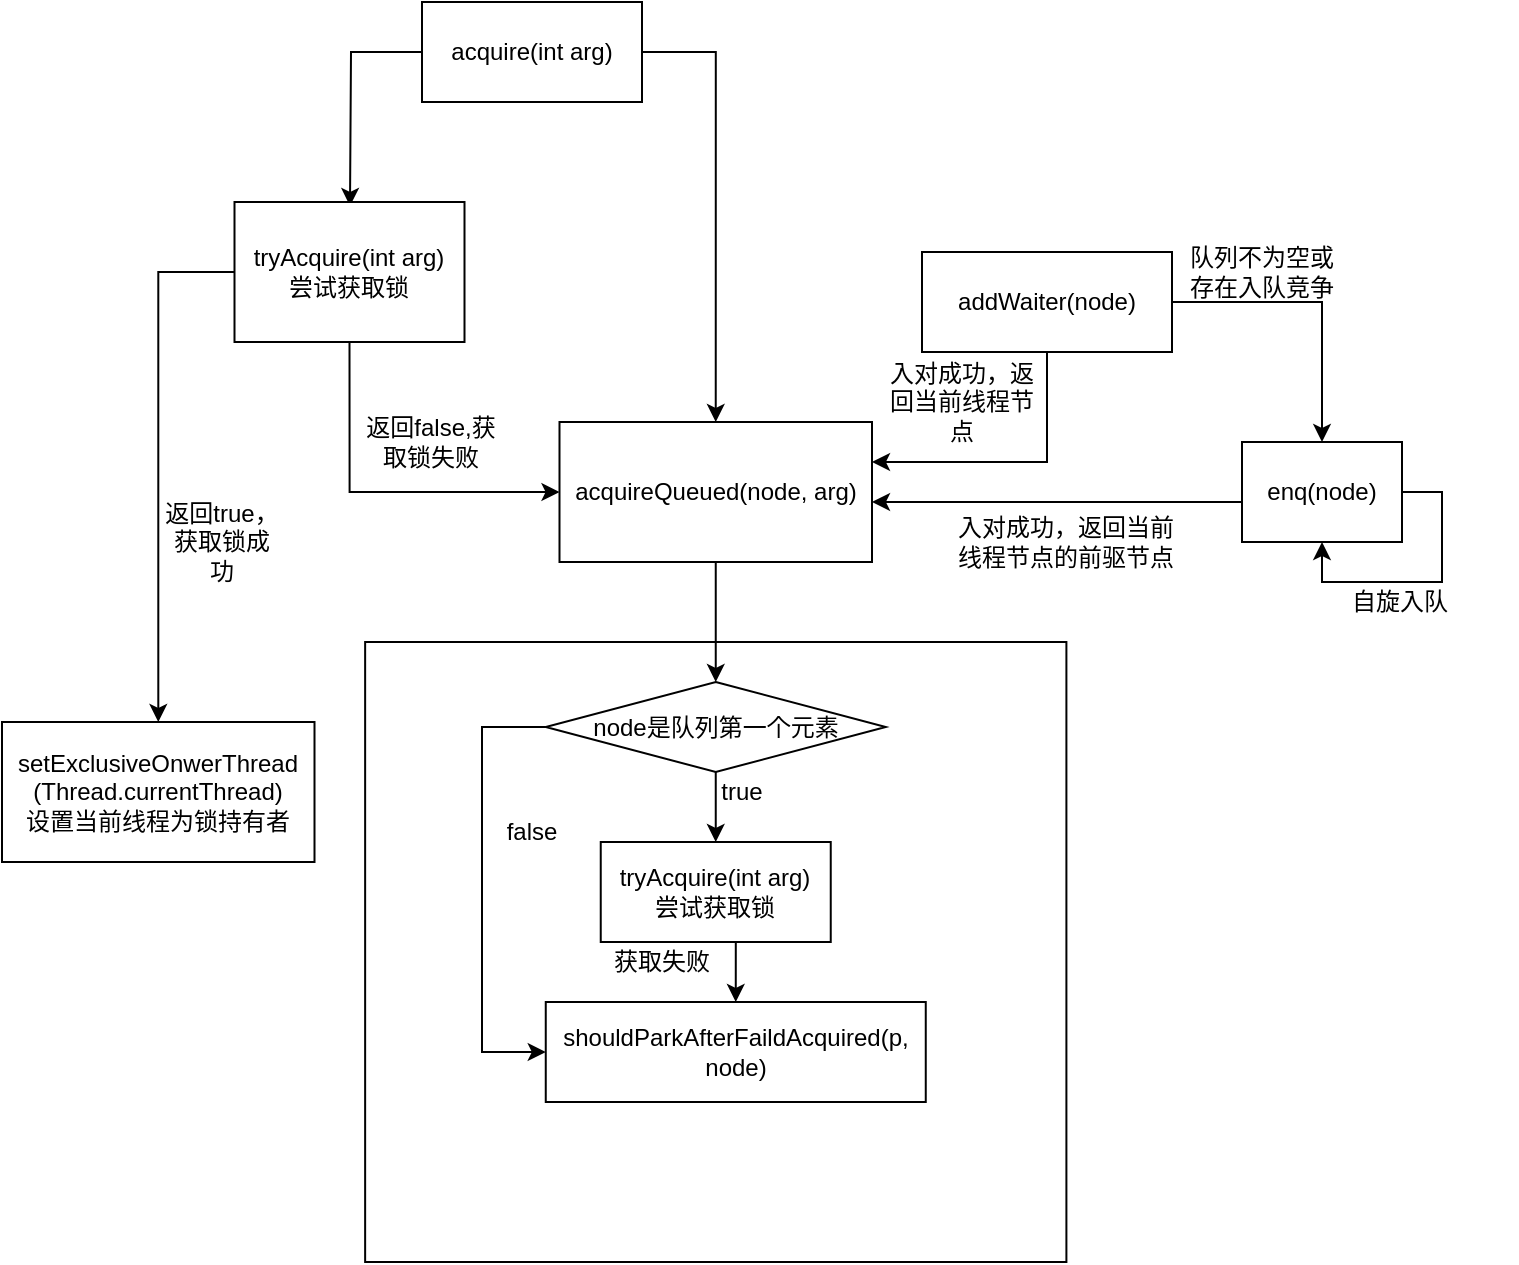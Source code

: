 <mxfile version="13.6.9" type="github"><diagram id="qrDFaGLf0xzPlM7UwCuT" name="Page-1"><mxGraphModel dx="1038" dy="548" grid="1" gridSize="10" guides="1" tooltips="1" connect="1" arrows="1" fold="1" page="1" pageScale="1" pageWidth="827" pageHeight="1169" math="0" shadow="0"><root><mxCell id="0"/><mxCell id="1" parent="0"/><mxCell id="J0R0YMWxKTZNdi-9VlUD-24" value="" style="rounded=0;whiteSpace=wrap;html=1;" parent="1" vertex="1"><mxGeometry x="231.57" y="730" width="350.63" height="310" as="geometry"/></mxCell><mxCell id="J0R0YMWxKTZNdi-9VlUD-5" style="edgeStyle=orthogonalEdgeStyle;rounded=0;orthogonalLoop=1;jettySize=auto;html=1;exitX=0;exitY=0.5;exitDx=0;exitDy=0;" parent="1" source="J0R0YMWxKTZNdi-9VlUD-1" edge="1"><mxGeometry relative="1" as="geometry"><mxPoint x="224" y="512" as="targetPoint"/></mxGeometry></mxCell><mxCell id="J0R0YMWxKTZNdi-9VlUD-6" style="edgeStyle=orthogonalEdgeStyle;rounded=0;orthogonalLoop=1;jettySize=auto;html=1;exitX=1;exitY=0.5;exitDx=0;exitDy=0;entryX=0.5;entryY=0;entryDx=0;entryDy=0;" parent="1" source="J0R0YMWxKTZNdi-9VlUD-1" target="J0R0YMWxKTZNdi-9VlUD-4" edge="1"><mxGeometry relative="1" as="geometry"/></mxCell><mxCell id="J0R0YMWxKTZNdi-9VlUD-1" value="acquire(int arg)" style="rounded=0;whiteSpace=wrap;html=1;" parent="1" vertex="1"><mxGeometry x="260" y="410" width="110" height="50" as="geometry"/></mxCell><mxCell id="J0R0YMWxKTZNdi-9VlUD-8" style="edgeStyle=orthogonalEdgeStyle;rounded=0;orthogonalLoop=1;jettySize=auto;html=1;entryX=0;entryY=0.5;entryDx=0;entryDy=0;exitX=0.5;exitY=1;exitDx=0;exitDy=0;" parent="1" source="J0R0YMWxKTZNdi-9VlUD-2" target="J0R0YMWxKTZNdi-9VlUD-4" edge="1"><mxGeometry relative="1" as="geometry"><mxPoint x="224" y="670" as="targetPoint"/></mxGeometry></mxCell><mxCell id="J0R0YMWxKTZNdi-9VlUD-10" style="edgeStyle=orthogonalEdgeStyle;rounded=0;orthogonalLoop=1;jettySize=auto;html=1;exitX=0;exitY=0.5;exitDx=0;exitDy=0;" parent="1" source="J0R0YMWxKTZNdi-9VlUD-2" target="J0R0YMWxKTZNdi-9VlUD-12" edge="1"><mxGeometry relative="1" as="geometry"><mxPoint x="130" y="841.333" as="targetPoint"/></mxGeometry></mxCell><mxCell id="J0R0YMWxKTZNdi-9VlUD-2" value="tryAcquire(int arg)&lt;br&gt;尝试获取锁" style="rounded=0;whiteSpace=wrap;html=1;" parent="1" vertex="1"><mxGeometry x="166.25" y="510" width="115" height="70" as="geometry"/></mxCell><mxCell id="J0R0YMWxKTZNdi-9VlUD-23" style="edgeStyle=orthogonalEdgeStyle;rounded=0;orthogonalLoop=1;jettySize=auto;html=1;exitX=0.5;exitY=1;exitDx=0;exitDy=0;entryX=0.5;entryY=0;entryDx=0;entryDy=0;" parent="1" source="J0R0YMWxKTZNdi-9VlUD-25" target="J0R0YMWxKTZNdi-9VlUD-22" edge="1"><mxGeometry relative="1" as="geometry"/></mxCell><mxCell id="J0R0YMWxKTZNdi-9VlUD-27" style="edgeStyle=orthogonalEdgeStyle;rounded=0;orthogonalLoop=1;jettySize=auto;html=1;exitX=0.5;exitY=1;exitDx=0;exitDy=0;entryX=0.5;entryY=0;entryDx=0;entryDy=0;" parent="1" source="J0R0YMWxKTZNdi-9VlUD-4" target="J0R0YMWxKTZNdi-9VlUD-25" edge="1"><mxGeometry relative="1" as="geometry"/></mxCell><mxCell id="J0R0YMWxKTZNdi-9VlUD-4" value="acquireQueued(node, arg)" style="rounded=0;whiteSpace=wrap;html=1;" parent="1" vertex="1"><mxGeometry x="328.75" y="620" width="156.25" height="70" as="geometry"/></mxCell><mxCell id="J0R0YMWxKTZNdi-9VlUD-14" style="edgeStyle=orthogonalEdgeStyle;rounded=0;orthogonalLoop=1;jettySize=auto;html=1;exitX=0.5;exitY=1;exitDx=0;exitDy=0;" parent="1" source="J0R0YMWxKTZNdi-9VlUD-7" edge="1"><mxGeometry relative="1" as="geometry"><mxPoint x="485" y="640" as="targetPoint"/><Array as="points"><mxPoint x="573" y="640"/><mxPoint x="485" y="640"/></Array></mxGeometry></mxCell><mxCell id="J0R0YMWxKTZNdi-9VlUD-15" style="edgeStyle=orthogonalEdgeStyle;rounded=0;orthogonalLoop=1;jettySize=auto;html=1;exitX=1;exitY=0.5;exitDx=0;exitDy=0;entryX=0.5;entryY=0;entryDx=0;entryDy=0;" parent="1" source="J0R0YMWxKTZNdi-9VlUD-7" target="J0R0YMWxKTZNdi-9VlUD-13" edge="1"><mxGeometry relative="1" as="geometry"/></mxCell><mxCell id="J0R0YMWxKTZNdi-9VlUD-7" value="addWaiter(node)" style="rounded=0;whiteSpace=wrap;html=1;" parent="1" vertex="1"><mxGeometry x="510" y="535" width="125" height="50" as="geometry"/></mxCell><mxCell id="J0R0YMWxKTZNdi-9VlUD-9" value="返回false,获取锁失败" style="text;html=1;strokeColor=none;fillColor=none;align=center;verticalAlign=middle;whiteSpace=wrap;rounded=0;" parent="1" vertex="1"><mxGeometry x="228.75" y="610" width="71.25" height="40" as="geometry"/></mxCell><mxCell id="J0R0YMWxKTZNdi-9VlUD-11" value="返回true， 获取锁成功" style="text;html=1;strokeColor=none;fillColor=none;align=center;verticalAlign=middle;whiteSpace=wrap;rounded=0;" parent="1" vertex="1"><mxGeometry x="130" y="650" width="60" height="60" as="geometry"/></mxCell><mxCell id="J0R0YMWxKTZNdi-9VlUD-12" value="setExclusiveOnwerThread&lt;br&gt;(Thread.currentThread)&lt;br&gt;设置当前线程为锁持有者" style="rounded=0;whiteSpace=wrap;html=1;" parent="1" vertex="1"><mxGeometry x="50" y="770" width="156.25" height="70" as="geometry"/></mxCell><mxCell id="J0R0YMWxKTZNdi-9VlUD-16" style="edgeStyle=orthogonalEdgeStyle;rounded=0;orthogonalLoop=1;jettySize=auto;html=1;" parent="1" source="J0R0YMWxKTZNdi-9VlUD-13" edge="1"><mxGeometry relative="1" as="geometry"><mxPoint x="485" y="660" as="targetPoint"/><Array as="points"><mxPoint x="485" y="660"/></Array></mxGeometry></mxCell><mxCell id="J0R0YMWxKTZNdi-9VlUD-13" value="enq(node)" style="rounded=0;whiteSpace=wrap;html=1;" parent="1" vertex="1"><mxGeometry x="670" y="630" width="80" height="50" as="geometry"/></mxCell><mxCell id="J0R0YMWxKTZNdi-9VlUD-17" value="队列不为空或存在入队竞争" style="text;html=1;strokeColor=none;fillColor=none;align=center;verticalAlign=middle;whiteSpace=wrap;rounded=0;" parent="1" vertex="1"><mxGeometry x="640" y="535" width="80" height="20" as="geometry"/></mxCell><mxCell id="J0R0YMWxKTZNdi-9VlUD-18" value="入对成功，返回当前线程节点" style="text;html=1;strokeColor=none;fillColor=none;align=center;verticalAlign=middle;whiteSpace=wrap;rounded=0;" parent="1" vertex="1"><mxGeometry x="490" y="600" width="80" height="20" as="geometry"/></mxCell><mxCell id="J0R0YMWxKTZNdi-9VlUD-19" value="入对成功，返回当前线程节点的前驱节点" style="text;html=1;strokeColor=none;fillColor=none;align=center;verticalAlign=middle;whiteSpace=wrap;rounded=0;" parent="1" vertex="1"><mxGeometry x="522.5" y="670" width="117.5" height="20" as="geometry"/></mxCell><mxCell id="J0R0YMWxKTZNdi-9VlUD-20" style="edgeStyle=orthogonalEdgeStyle;rounded=0;orthogonalLoop=1;jettySize=auto;html=1;exitX=1;exitY=0.5;exitDx=0;exitDy=0;entryX=0.5;entryY=1;entryDx=0;entryDy=0;" parent="1" source="J0R0YMWxKTZNdi-9VlUD-13" target="J0R0YMWxKTZNdi-9VlUD-13" edge="1"><mxGeometry relative="1" as="geometry"/></mxCell><mxCell id="J0R0YMWxKTZNdi-9VlUD-21" value="自旋入队" style="text;html=1;strokeColor=none;fillColor=none;align=center;verticalAlign=middle;whiteSpace=wrap;rounded=0;" parent="1" vertex="1"><mxGeometry x="690" y="700" width="117.5" height="20" as="geometry"/></mxCell><mxCell id="J0R0YMWxKTZNdi-9VlUD-30" style="edgeStyle=orthogonalEdgeStyle;rounded=0;orthogonalLoop=1;jettySize=auto;html=1;exitX=0.5;exitY=1;exitDx=0;exitDy=0;entryX=0.5;entryY=0;entryDx=0;entryDy=0;" parent="1" source="J0R0YMWxKTZNdi-9VlUD-22" target="J0R0YMWxKTZNdi-9VlUD-29" edge="1"><mxGeometry relative="1" as="geometry"/></mxCell><mxCell id="J0R0YMWxKTZNdi-9VlUD-22" value="tryAcquire(int arg)&lt;br&gt;尝试获取锁" style="rounded=0;whiteSpace=wrap;html=1;" parent="1" vertex="1"><mxGeometry x="349.37" y="830" width="115" height="50" as="geometry"/></mxCell><mxCell id="J0R0YMWxKTZNdi-9VlUD-34" style="edgeStyle=orthogonalEdgeStyle;rounded=0;orthogonalLoop=1;jettySize=auto;html=1;entryX=0;entryY=0.5;entryDx=0;entryDy=0;" parent="1" source="J0R0YMWxKTZNdi-9VlUD-25" target="J0R0YMWxKTZNdi-9VlUD-29" edge="1"><mxGeometry relative="1" as="geometry"><mxPoint x="250" y="950" as="targetPoint"/><Array as="points"><mxPoint x="290" y="773"/><mxPoint x="290" y="935"/></Array></mxGeometry></mxCell><mxCell id="J0R0YMWxKTZNdi-9VlUD-25" value="&lt;span&gt;node是队列第一个元素&lt;/span&gt;" style="rhombus;whiteSpace=wrap;html=1;" parent="1" vertex="1"><mxGeometry x="321.88" y="750" width="170" height="45" as="geometry"/></mxCell><mxCell id="J0R0YMWxKTZNdi-9VlUD-28" value="true" style="text;html=1;strokeColor=none;fillColor=none;align=center;verticalAlign=middle;whiteSpace=wrap;rounded=0;" parent="1" vertex="1"><mxGeometry x="400" y="795" width="40" height="20" as="geometry"/></mxCell><mxCell id="J0R0YMWxKTZNdi-9VlUD-29" value="shouldParkAfterFaildAcquired(p, node)" style="rounded=0;whiteSpace=wrap;html=1;" parent="1" vertex="1"><mxGeometry x="321.88" y="910" width="190" height="50" as="geometry"/></mxCell><mxCell id="J0R0YMWxKTZNdi-9VlUD-35" value="false" style="text;html=1;strokeColor=none;fillColor=none;align=center;verticalAlign=middle;whiteSpace=wrap;rounded=0;" parent="1" vertex="1"><mxGeometry x="295" y="815" width="40" height="20" as="geometry"/></mxCell><mxCell id="J0R0YMWxKTZNdi-9VlUD-36" value="获取失败" style="text;html=1;strokeColor=none;fillColor=none;align=center;verticalAlign=middle;whiteSpace=wrap;rounded=0;" parent="1" vertex="1"><mxGeometry x="350" y="880" width="60" height="20" as="geometry"/></mxCell></root></mxGraphModel></diagram></mxfile>